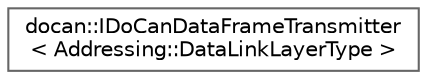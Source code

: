 digraph "Graphical Class Hierarchy"
{
 // LATEX_PDF_SIZE
  bgcolor="transparent";
  edge [fontname=Helvetica,fontsize=10,labelfontname=Helvetica,labelfontsize=10];
  node [fontname=Helvetica,fontsize=10,shape=box,height=0.2,width=0.4];
  rankdir="LR";
  Node0 [id="Node000000",label="docan::IDoCanDataFrameTransmitter\l\< Addressing::DataLinkLayerType \>",height=0.2,width=0.4,color="grey40", fillcolor="white", style="filled",URL="$db/d64/classdocan_1_1IDoCanDataFrameTransmitter.html",tooltip=" "];
}
